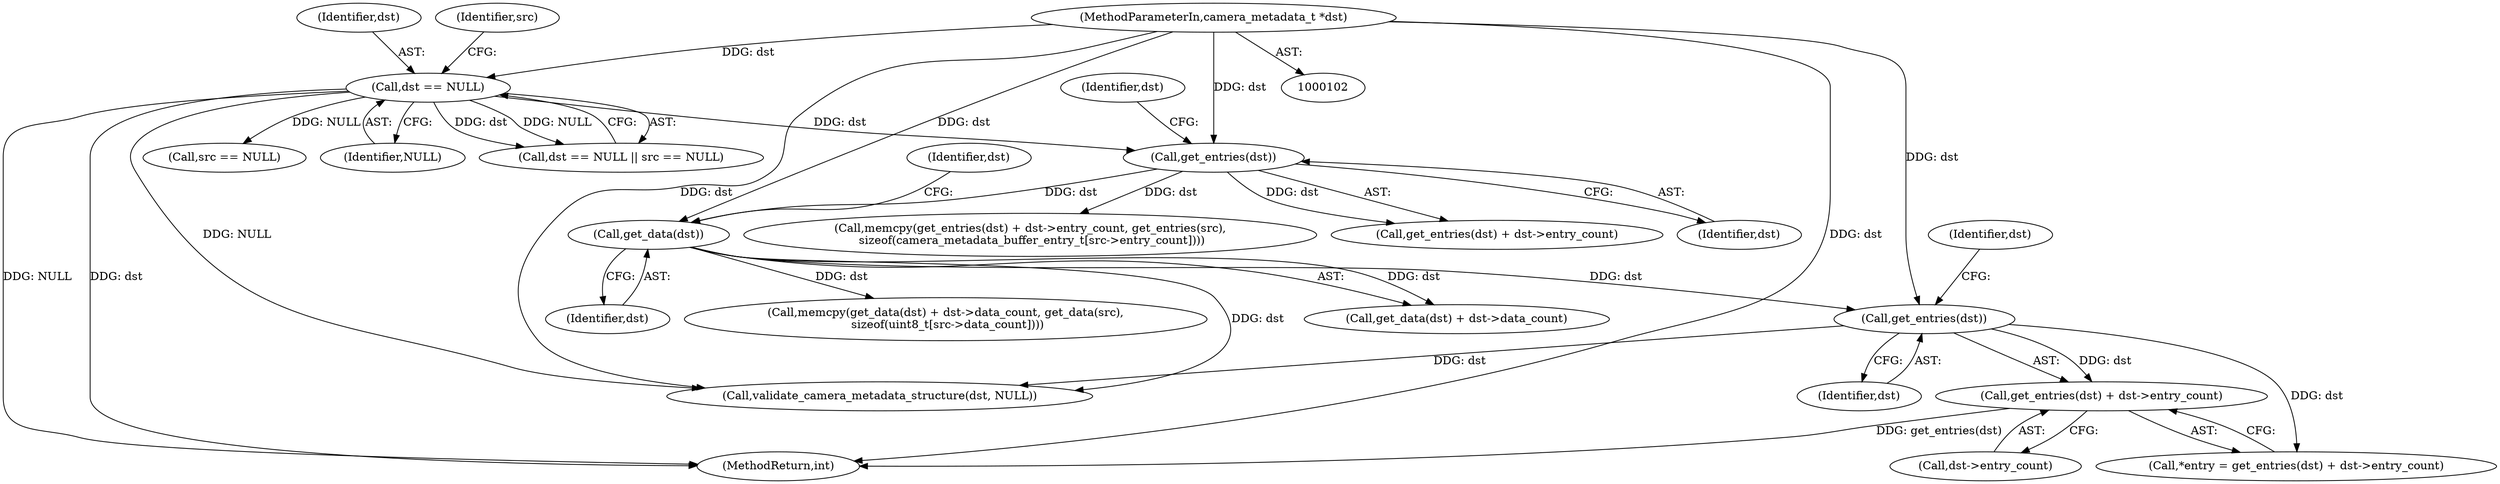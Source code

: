 digraph "0_Android_e9e44f797742f52996ebf307740dad58c28fd9b5@pointer" {
"1000212" [label="(Call,get_entries(dst) + dst->entry_count)"];
"1000213" [label="(Call,get_entries(dst))"];
"1000189" [label="(Call,get_data(dst))"];
"1000174" [label="(Call,get_entries(dst))"];
"1000108" [label="(Call,dst == NULL)"];
"1000103" [label="(MethodParameterIn,camera_metadata_t *dst)"];
"1000188" [label="(Call,get_data(dst) + dst->data_count)"];
"1000307" [label="(MethodReturn,int)"];
"1000175" [label="(Identifier,dst)"];
"1000177" [label="(Identifier,dst)"];
"1000212" [label="(Call,get_entries(dst) + dst->entry_count)"];
"1000215" [label="(Call,dst->entry_count)"];
"1000301" [label="(Call,validate_camera_metadata_structure(dst, NULL))"];
"1000111" [label="(Call,src == NULL)"];
"1000213" [label="(Call,get_entries(dst))"];
"1000109" [label="(Identifier,dst)"];
"1000210" [label="(Call,*entry = get_entries(dst) + dst->entry_count)"];
"1000189" [label="(Call,get_data(dst))"];
"1000110" [label="(Identifier,NULL)"];
"1000190" [label="(Identifier,dst)"];
"1000216" [label="(Identifier,dst)"];
"1000214" [label="(Identifier,dst)"];
"1000108" [label="(Call,dst == NULL)"];
"1000107" [label="(Call,dst == NULL || src == NULL)"];
"1000187" [label="(Call,memcpy(get_data(dst) + dst->data_count, get_data(src),\n sizeof(uint8_t[src->data_count])))"];
"1000112" [label="(Identifier,src)"];
"1000103" [label="(MethodParameterIn,camera_metadata_t *dst)"];
"1000192" [label="(Identifier,dst)"];
"1000174" [label="(Call,get_entries(dst))"];
"1000173" [label="(Call,get_entries(dst) + dst->entry_count)"];
"1000172" [label="(Call,memcpy(get_entries(dst) + dst->entry_count, get_entries(src),\n sizeof(camera_metadata_buffer_entry_t[src->entry_count])))"];
"1000212" -> "1000210"  [label="AST: "];
"1000212" -> "1000215"  [label="CFG: "];
"1000213" -> "1000212"  [label="AST: "];
"1000215" -> "1000212"  [label="AST: "];
"1000210" -> "1000212"  [label="CFG: "];
"1000212" -> "1000307"  [label="DDG: get_entries(dst)"];
"1000213" -> "1000212"  [label="DDG: dst"];
"1000213" -> "1000214"  [label="CFG: "];
"1000214" -> "1000213"  [label="AST: "];
"1000216" -> "1000213"  [label="CFG: "];
"1000213" -> "1000210"  [label="DDG: dst"];
"1000189" -> "1000213"  [label="DDG: dst"];
"1000103" -> "1000213"  [label="DDG: dst"];
"1000213" -> "1000301"  [label="DDG: dst"];
"1000189" -> "1000188"  [label="AST: "];
"1000189" -> "1000190"  [label="CFG: "];
"1000190" -> "1000189"  [label="AST: "];
"1000192" -> "1000189"  [label="CFG: "];
"1000189" -> "1000187"  [label="DDG: dst"];
"1000189" -> "1000188"  [label="DDG: dst"];
"1000174" -> "1000189"  [label="DDG: dst"];
"1000103" -> "1000189"  [label="DDG: dst"];
"1000189" -> "1000301"  [label="DDG: dst"];
"1000174" -> "1000173"  [label="AST: "];
"1000174" -> "1000175"  [label="CFG: "];
"1000175" -> "1000174"  [label="AST: "];
"1000177" -> "1000174"  [label="CFG: "];
"1000174" -> "1000172"  [label="DDG: dst"];
"1000174" -> "1000173"  [label="DDG: dst"];
"1000108" -> "1000174"  [label="DDG: dst"];
"1000103" -> "1000174"  [label="DDG: dst"];
"1000108" -> "1000107"  [label="AST: "];
"1000108" -> "1000110"  [label="CFG: "];
"1000109" -> "1000108"  [label="AST: "];
"1000110" -> "1000108"  [label="AST: "];
"1000112" -> "1000108"  [label="CFG: "];
"1000107" -> "1000108"  [label="CFG: "];
"1000108" -> "1000307"  [label="DDG: NULL"];
"1000108" -> "1000307"  [label="DDG: dst"];
"1000108" -> "1000107"  [label="DDG: dst"];
"1000108" -> "1000107"  [label="DDG: NULL"];
"1000103" -> "1000108"  [label="DDG: dst"];
"1000108" -> "1000111"  [label="DDG: NULL"];
"1000108" -> "1000301"  [label="DDG: NULL"];
"1000103" -> "1000102"  [label="AST: "];
"1000103" -> "1000307"  [label="DDG: dst"];
"1000103" -> "1000301"  [label="DDG: dst"];
}
